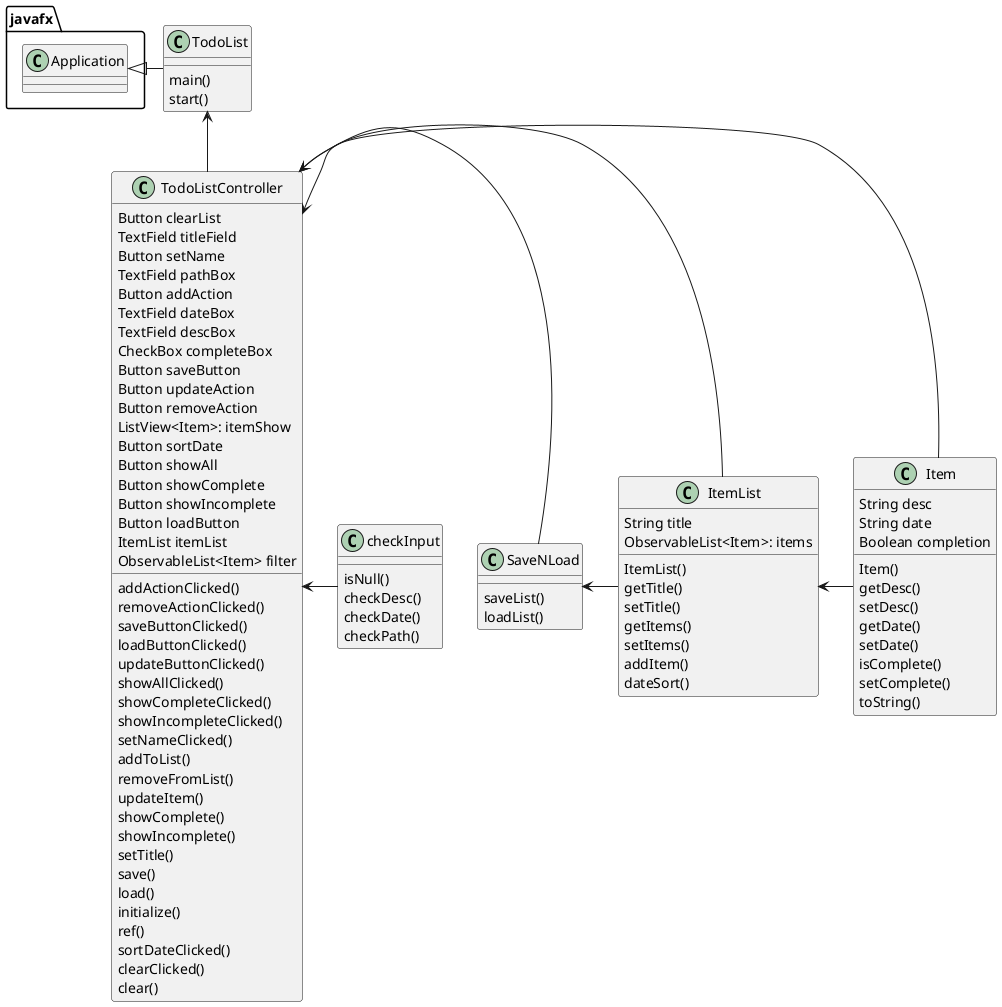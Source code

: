 @startuml
'https://plantuml.com/class-diagram

class TodoList {
    main()
    start()
}

class TodoListController {
    Button clearList
    TextField titleField
    Button setName
    TextField pathBox
    Button addAction
    TextField dateBox
    TextField descBox
    CheckBox completeBox
    Button saveButton
    Button updateAction
    Button removeAction
    ListView<Item>: itemShow
    Button sortDate
    Button showAll
    Button showComplete
    Button showIncomplete
    Button loadButton
    ItemList itemList
    ObservableList<Item> filter
    addActionClicked()
    removeActionClicked()
    saveButtonClicked()
    loadButtonClicked()
    updateButtonClicked()
    showAllClicked()
    showCompleteClicked()
    showIncompleteClicked()
    setNameClicked()
    addToList()
    removeFromList()
    updateItem()
    showComplete()
    showIncomplete()
    setTitle()
    save()
    load()
    initialize()
    ref()
    sortDateClicked()
    clearClicked()
    clear()
}

class Item {
    String desc
    String date
    Boolean completion
    Item()
    getDesc()
    setDesc()
    getDate()
    setDate()
    isComplete()
    setComplete()
    toString()
}

class ItemList {
    String title
    ObservableList<Item>: items
    ItemList()
    getTitle()
    setTitle()
    getItems()
    setItems()
    addItem()
    dateSort()
}

class SaveNLoad {
    saveList()
    loadList()
}

class checkInput {
    isNull()
    checkDesc()
    checkDate()
    checkPath()
}

javafx.Application <|- TodoList
TodoList <-- TodoListController
TodoListController <- ItemList
TodoListController <- Item
TodoListController <- SaveNLoad
TodoListController <- checkInput
ItemList <- Item
SaveNLoad <- ItemList

@enduml